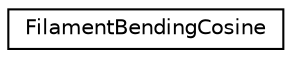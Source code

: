 digraph "Graphical Class Hierarchy"
{
 // INTERACTIVE_SVG=YES
  edge [fontname="Helvetica",fontsize="10",labelfontname="Helvetica",labelfontsize="10"];
  node [fontname="Helvetica",fontsize="10",shape=record];
  rankdir="LR";
  Node0 [label="FilamentBendingCosine",height=0.2,width=0.4,color="black", fillcolor="white", style="filled",URL="$classFilamentBendingCosine.html",tooltip="A cosine potential used by the FilamentBending template. "];
}
